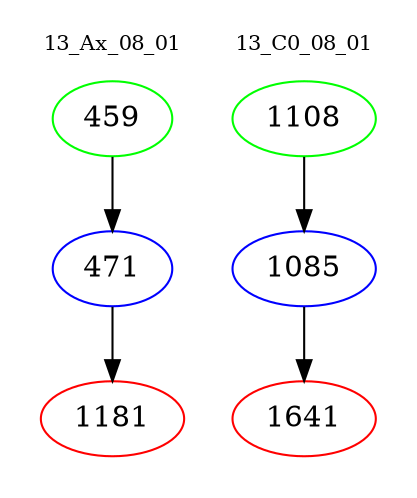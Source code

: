 digraph{
subgraph cluster_0 {
color = white
label = "13_Ax_08_01";
fontsize=10;
T0_459 [label="459", color="green"]
T0_459 -> T0_471 [color="black"]
T0_471 [label="471", color="blue"]
T0_471 -> T0_1181 [color="black"]
T0_1181 [label="1181", color="red"]
}
subgraph cluster_1 {
color = white
label = "13_C0_08_01";
fontsize=10;
T1_1108 [label="1108", color="green"]
T1_1108 -> T1_1085 [color="black"]
T1_1085 [label="1085", color="blue"]
T1_1085 -> T1_1641 [color="black"]
T1_1641 [label="1641", color="red"]
}
}
